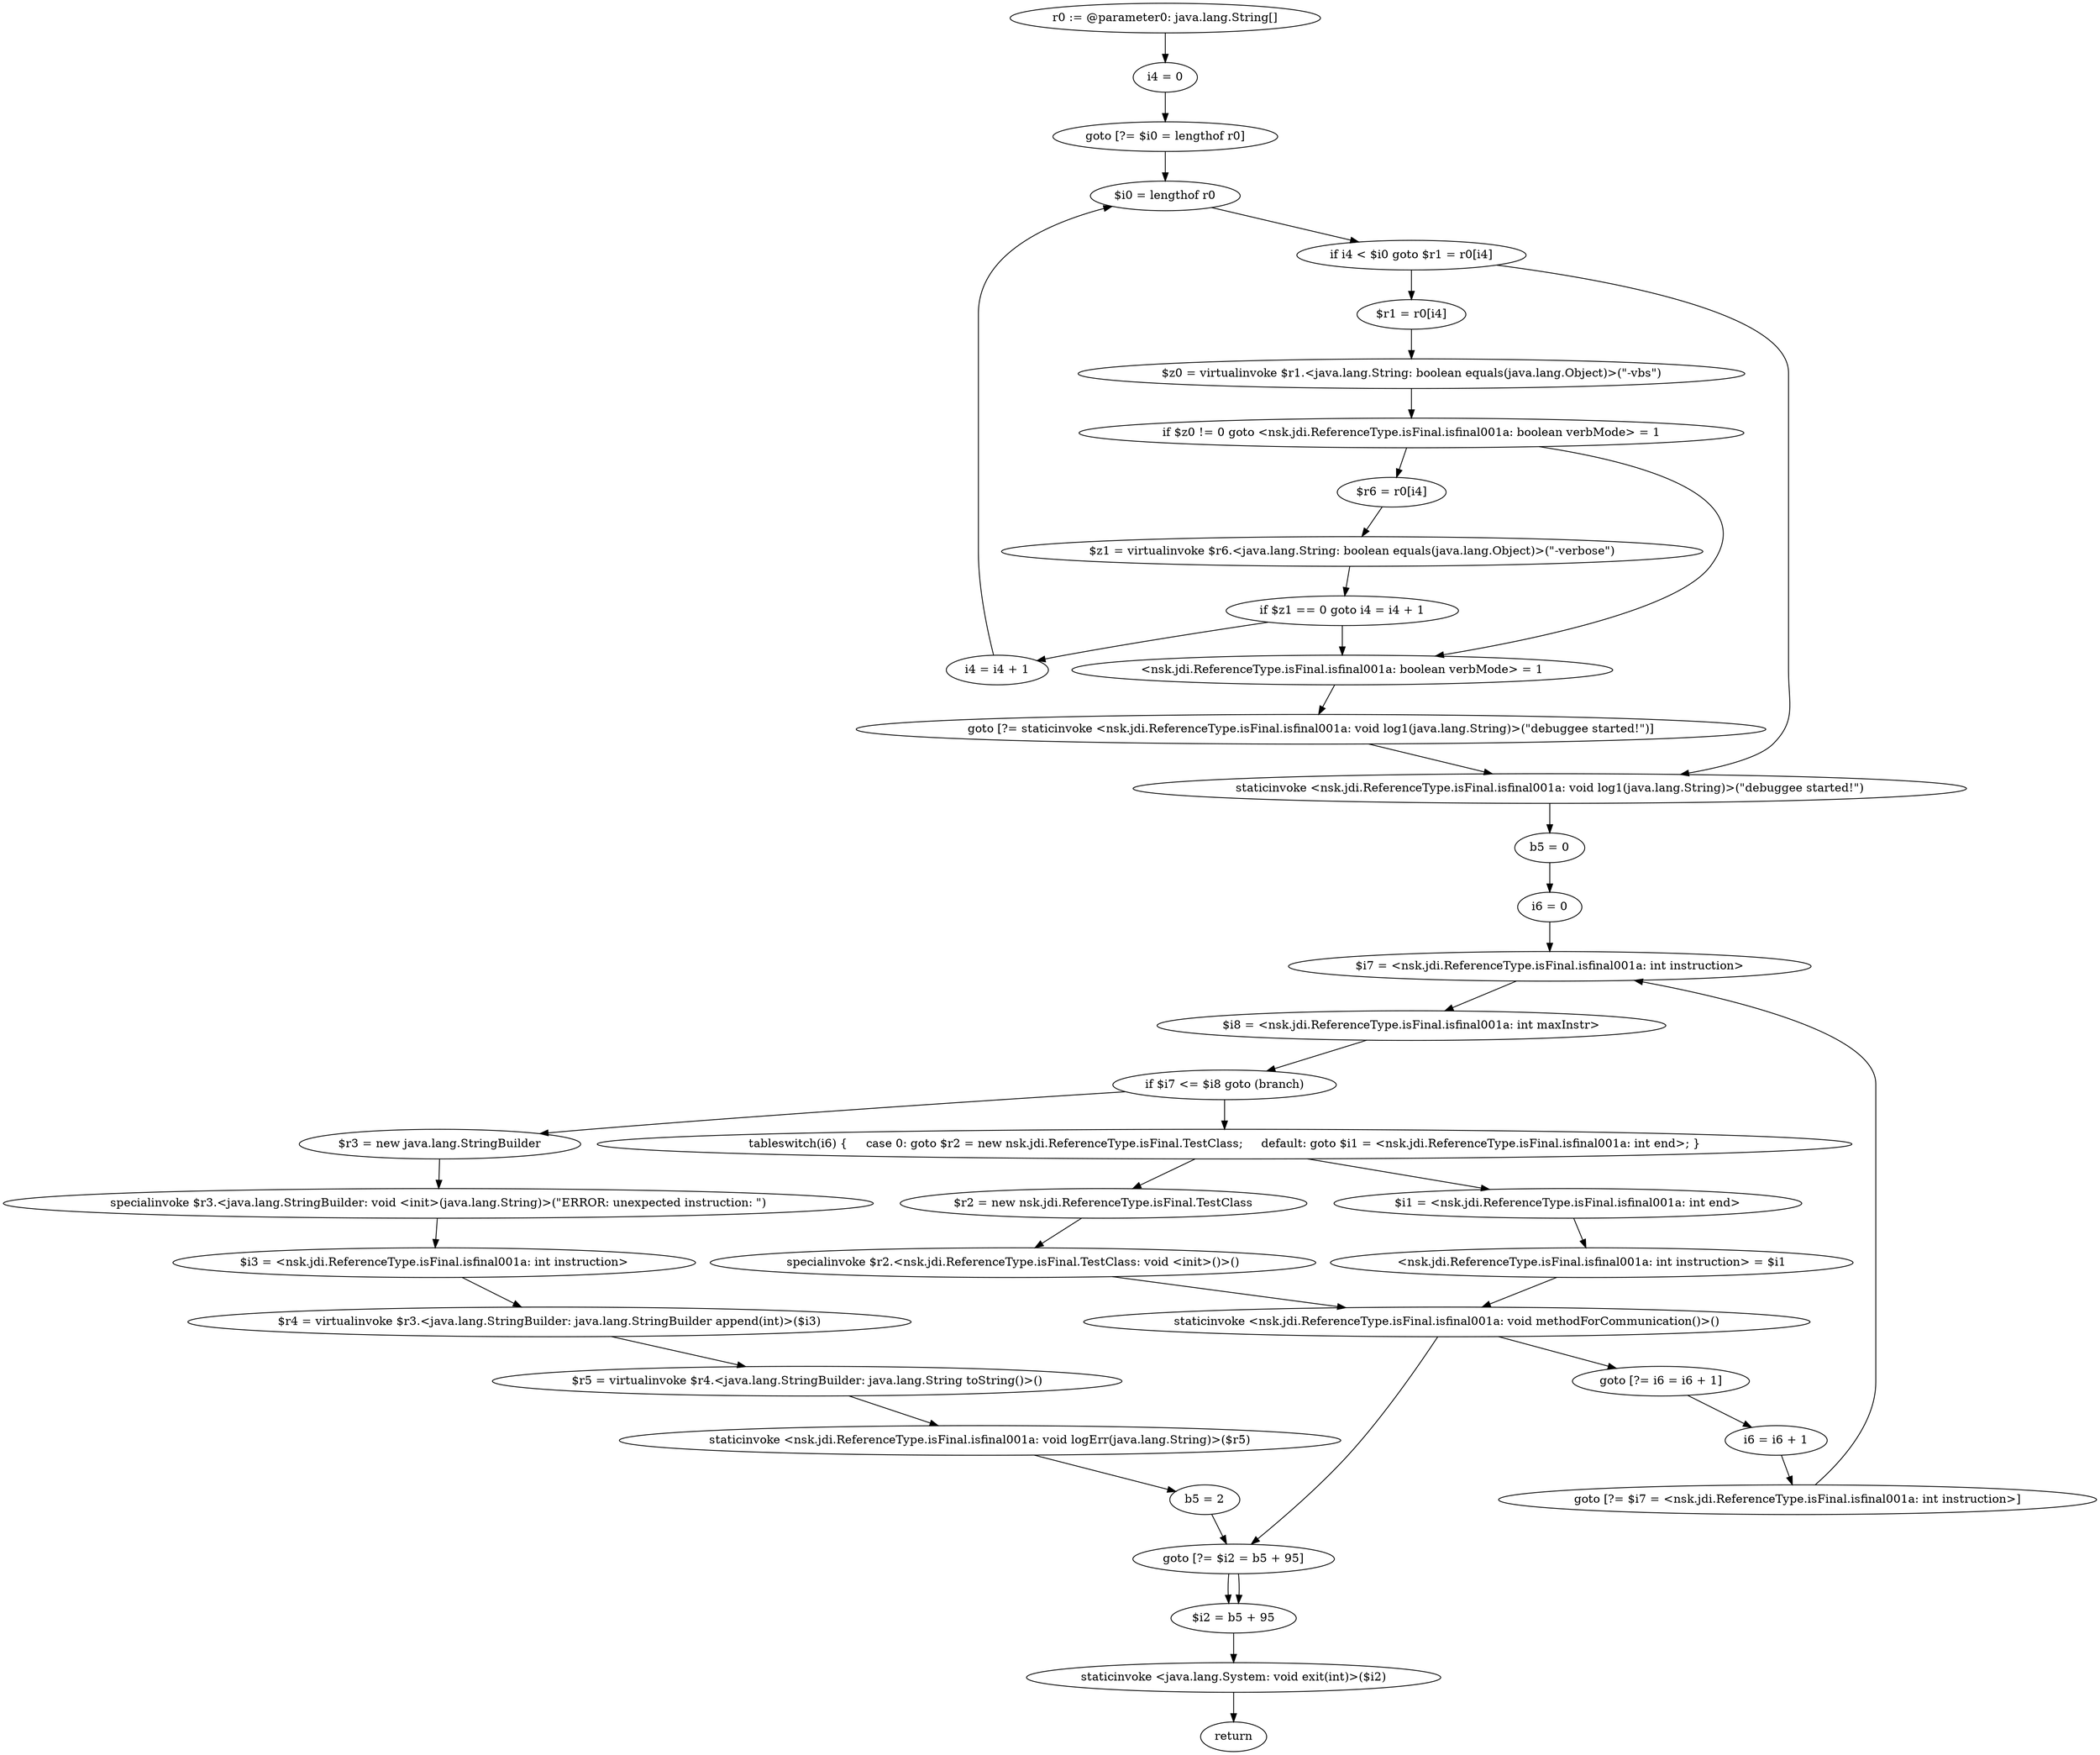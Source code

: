 digraph "unitGraph" {
    "r0 := @parameter0: java.lang.String[]"
    "i4 = 0"
    "goto [?= $i0 = lengthof r0]"
    "$r1 = r0[i4]"
    "$z0 = virtualinvoke $r1.<java.lang.String: boolean equals(java.lang.Object)>(\"-vbs\")"
    "if $z0 != 0 goto <nsk.jdi.ReferenceType.isFinal.isfinal001a: boolean verbMode> = 1"
    "$r6 = r0[i4]"
    "$z1 = virtualinvoke $r6.<java.lang.String: boolean equals(java.lang.Object)>(\"-verbose\")"
    "if $z1 == 0 goto i4 = i4 + 1"
    "<nsk.jdi.ReferenceType.isFinal.isfinal001a: boolean verbMode> = 1"
    "goto [?= staticinvoke <nsk.jdi.ReferenceType.isFinal.isfinal001a: void log1(java.lang.String)>(\"debuggee started!\")]"
    "i4 = i4 + 1"
    "$i0 = lengthof r0"
    "if i4 < $i0 goto $r1 = r0[i4]"
    "staticinvoke <nsk.jdi.ReferenceType.isFinal.isfinal001a: void log1(java.lang.String)>(\"debuggee started!\")"
    "b5 = 0"
    "i6 = 0"
    "$i7 = <nsk.jdi.ReferenceType.isFinal.isfinal001a: int instruction>"
    "$i8 = <nsk.jdi.ReferenceType.isFinal.isfinal001a: int maxInstr>"
    "if $i7 <= $i8 goto (branch)"
    "$r3 = new java.lang.StringBuilder"
    "specialinvoke $r3.<java.lang.StringBuilder: void <init>(java.lang.String)>(\"ERROR: unexpected instruction: \")"
    "$i3 = <nsk.jdi.ReferenceType.isFinal.isfinal001a: int instruction>"
    "$r4 = virtualinvoke $r3.<java.lang.StringBuilder: java.lang.StringBuilder append(int)>($i3)"
    "$r5 = virtualinvoke $r4.<java.lang.StringBuilder: java.lang.String toString()>()"
    "staticinvoke <nsk.jdi.ReferenceType.isFinal.isfinal001a: void logErr(java.lang.String)>($r5)"
    "b5 = 2"
    "goto [?= $i2 = b5 + 95]"
    "tableswitch(i6) {     case 0: goto $r2 = new nsk.jdi.ReferenceType.isFinal.TestClass;     default: goto $i1 = <nsk.jdi.ReferenceType.isFinal.isfinal001a: int end>; }"
    "$r2 = new nsk.jdi.ReferenceType.isFinal.TestClass"
    "specialinvoke $r2.<nsk.jdi.ReferenceType.isFinal.TestClass: void <init>()>()"
    "staticinvoke <nsk.jdi.ReferenceType.isFinal.isfinal001a: void methodForCommunication()>()"
    "goto [?= i6 = i6 + 1]"
    "$i1 = <nsk.jdi.ReferenceType.isFinal.isfinal001a: int end>"
    "<nsk.jdi.ReferenceType.isFinal.isfinal001a: int instruction> = $i1"
    "i6 = i6 + 1"
    "goto [?= $i7 = <nsk.jdi.ReferenceType.isFinal.isfinal001a: int instruction>]"
    "$i2 = b5 + 95"
    "staticinvoke <java.lang.System: void exit(int)>($i2)"
    "return"
    "r0 := @parameter0: java.lang.String[]"->"i4 = 0";
    "i4 = 0"->"goto [?= $i0 = lengthof r0]";
    "goto [?= $i0 = lengthof r0]"->"$i0 = lengthof r0";
    "$r1 = r0[i4]"->"$z0 = virtualinvoke $r1.<java.lang.String: boolean equals(java.lang.Object)>(\"-vbs\")";
    "$z0 = virtualinvoke $r1.<java.lang.String: boolean equals(java.lang.Object)>(\"-vbs\")"->"if $z0 != 0 goto <nsk.jdi.ReferenceType.isFinal.isfinal001a: boolean verbMode> = 1";
    "if $z0 != 0 goto <nsk.jdi.ReferenceType.isFinal.isfinal001a: boolean verbMode> = 1"->"$r6 = r0[i4]";
    "if $z0 != 0 goto <nsk.jdi.ReferenceType.isFinal.isfinal001a: boolean verbMode> = 1"->"<nsk.jdi.ReferenceType.isFinal.isfinal001a: boolean verbMode> = 1";
    "$r6 = r0[i4]"->"$z1 = virtualinvoke $r6.<java.lang.String: boolean equals(java.lang.Object)>(\"-verbose\")";
    "$z1 = virtualinvoke $r6.<java.lang.String: boolean equals(java.lang.Object)>(\"-verbose\")"->"if $z1 == 0 goto i4 = i4 + 1";
    "if $z1 == 0 goto i4 = i4 + 1"->"<nsk.jdi.ReferenceType.isFinal.isfinal001a: boolean verbMode> = 1";
    "if $z1 == 0 goto i4 = i4 + 1"->"i4 = i4 + 1";
    "<nsk.jdi.ReferenceType.isFinal.isfinal001a: boolean verbMode> = 1"->"goto [?= staticinvoke <nsk.jdi.ReferenceType.isFinal.isfinal001a: void log1(java.lang.String)>(\"debuggee started!\")]";
    "goto [?= staticinvoke <nsk.jdi.ReferenceType.isFinal.isfinal001a: void log1(java.lang.String)>(\"debuggee started!\")]"->"staticinvoke <nsk.jdi.ReferenceType.isFinal.isfinal001a: void log1(java.lang.String)>(\"debuggee started!\")";
    "i4 = i4 + 1"->"$i0 = lengthof r0";
    "$i0 = lengthof r0"->"if i4 < $i0 goto $r1 = r0[i4]";
    "if i4 < $i0 goto $r1 = r0[i4]"->"staticinvoke <nsk.jdi.ReferenceType.isFinal.isfinal001a: void log1(java.lang.String)>(\"debuggee started!\")";
    "if i4 < $i0 goto $r1 = r0[i4]"->"$r1 = r0[i4]";
    "staticinvoke <nsk.jdi.ReferenceType.isFinal.isfinal001a: void log1(java.lang.String)>(\"debuggee started!\")"->"b5 = 0";
    "b5 = 0"->"i6 = 0";
    "i6 = 0"->"$i7 = <nsk.jdi.ReferenceType.isFinal.isfinal001a: int instruction>";
    "$i7 = <nsk.jdi.ReferenceType.isFinal.isfinal001a: int instruction>"->"$i8 = <nsk.jdi.ReferenceType.isFinal.isfinal001a: int maxInstr>";
    "$i8 = <nsk.jdi.ReferenceType.isFinal.isfinal001a: int maxInstr>"->"if $i7 <= $i8 goto (branch)";
    "if $i7 <= $i8 goto (branch)"->"$r3 = new java.lang.StringBuilder";
    "if $i7 <= $i8 goto (branch)"->"tableswitch(i6) {     case 0: goto $r2 = new nsk.jdi.ReferenceType.isFinal.TestClass;     default: goto $i1 = <nsk.jdi.ReferenceType.isFinal.isfinal001a: int end>; }";
    "$r3 = new java.lang.StringBuilder"->"specialinvoke $r3.<java.lang.StringBuilder: void <init>(java.lang.String)>(\"ERROR: unexpected instruction: \")";
    "specialinvoke $r3.<java.lang.StringBuilder: void <init>(java.lang.String)>(\"ERROR: unexpected instruction: \")"->"$i3 = <nsk.jdi.ReferenceType.isFinal.isfinal001a: int instruction>";
    "$i3 = <nsk.jdi.ReferenceType.isFinal.isfinal001a: int instruction>"->"$r4 = virtualinvoke $r3.<java.lang.StringBuilder: java.lang.StringBuilder append(int)>($i3)";
    "$r4 = virtualinvoke $r3.<java.lang.StringBuilder: java.lang.StringBuilder append(int)>($i3)"->"$r5 = virtualinvoke $r4.<java.lang.StringBuilder: java.lang.String toString()>()";
    "$r5 = virtualinvoke $r4.<java.lang.StringBuilder: java.lang.String toString()>()"->"staticinvoke <nsk.jdi.ReferenceType.isFinal.isfinal001a: void logErr(java.lang.String)>($r5)";
    "staticinvoke <nsk.jdi.ReferenceType.isFinal.isfinal001a: void logErr(java.lang.String)>($r5)"->"b5 = 2";
    "b5 = 2"->"goto [?= $i2 = b5 + 95]";
    "goto [?= $i2 = b5 + 95]"->"$i2 = b5 + 95";
    "tableswitch(i6) {     case 0: goto $r2 = new nsk.jdi.ReferenceType.isFinal.TestClass;     default: goto $i1 = <nsk.jdi.ReferenceType.isFinal.isfinal001a: int end>; }"->"$r2 = new nsk.jdi.ReferenceType.isFinal.TestClass";
    "tableswitch(i6) {     case 0: goto $r2 = new nsk.jdi.ReferenceType.isFinal.TestClass;     default: goto $i1 = <nsk.jdi.ReferenceType.isFinal.isfinal001a: int end>; }"->"$i1 = <nsk.jdi.ReferenceType.isFinal.isfinal001a: int end>";
    "$r2 = new nsk.jdi.ReferenceType.isFinal.TestClass"->"specialinvoke $r2.<nsk.jdi.ReferenceType.isFinal.TestClass: void <init>()>()";
    "specialinvoke $r2.<nsk.jdi.ReferenceType.isFinal.TestClass: void <init>()>()"->"staticinvoke <nsk.jdi.ReferenceType.isFinal.isfinal001a: void methodForCommunication()>()";
    "staticinvoke <nsk.jdi.ReferenceType.isFinal.isfinal001a: void methodForCommunication()>()"->"goto [?= i6 = i6 + 1]";
    "goto [?= i6 = i6 + 1]"->"i6 = i6 + 1";
    "$i1 = <nsk.jdi.ReferenceType.isFinal.isfinal001a: int end>"->"<nsk.jdi.ReferenceType.isFinal.isfinal001a: int instruction> = $i1";
    "<nsk.jdi.ReferenceType.isFinal.isfinal001a: int instruction> = $i1"->"staticinvoke <nsk.jdi.ReferenceType.isFinal.isfinal001a: void methodForCommunication()>()";
    "staticinvoke <nsk.jdi.ReferenceType.isFinal.isfinal001a: void methodForCommunication()>()"->"goto [?= $i2 = b5 + 95]";
    "goto [?= $i2 = b5 + 95]"->"$i2 = b5 + 95";
    "i6 = i6 + 1"->"goto [?= $i7 = <nsk.jdi.ReferenceType.isFinal.isfinal001a: int instruction>]";
    "goto [?= $i7 = <nsk.jdi.ReferenceType.isFinal.isfinal001a: int instruction>]"->"$i7 = <nsk.jdi.ReferenceType.isFinal.isfinal001a: int instruction>";
    "$i2 = b5 + 95"->"staticinvoke <java.lang.System: void exit(int)>($i2)";
    "staticinvoke <java.lang.System: void exit(int)>($i2)"->"return";
}
